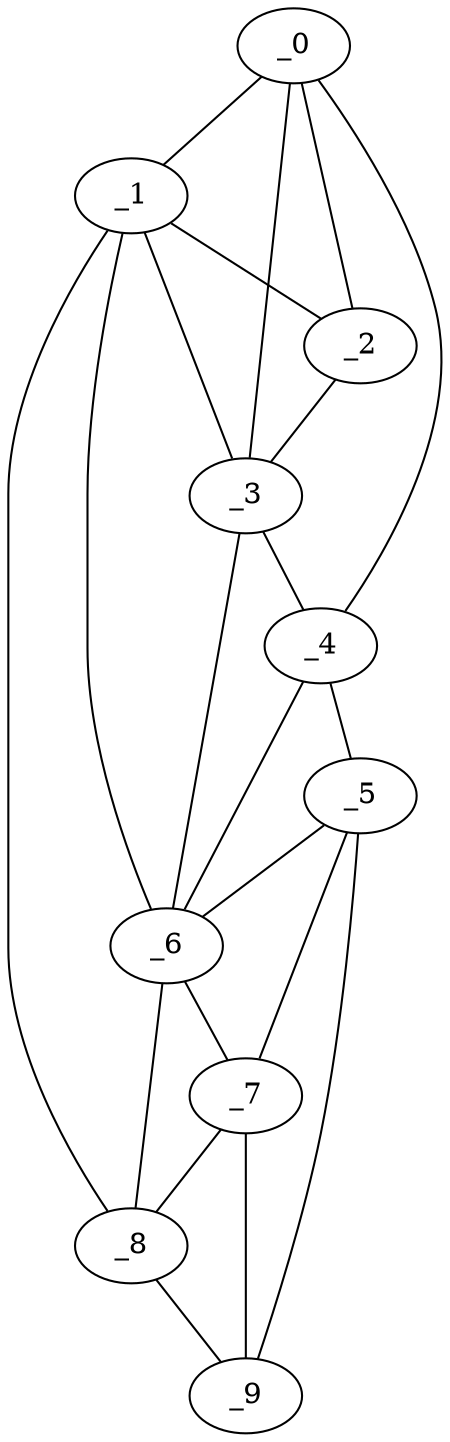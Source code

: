 graph "obj11__290.gxl" {
	_0	 [x=20,
		y=42];
	_1	 [x=31,
		y=26];
	_0 -- _1	 [valence=1];
	_2	 [x=32,
		y=37];
	_0 -- _2	 [valence=1];
	_3	 [x=38,
		y=44];
	_0 -- _3	 [valence=2];
	_4	 [x=54,
		y=48];
	_0 -- _4	 [valence=1];
	_1 -- _2	 [valence=2];
	_1 -- _3	 [valence=1];
	_6	 [x=68,
		y=22];
	_1 -- _6	 [valence=2];
	_8	 [x=99,
		y=18];
	_1 -- _8	 [valence=1];
	_2 -- _3	 [valence=2];
	_3 -- _4	 [valence=1];
	_3 -- _6	 [valence=1];
	_5	 [x=61,
		y=48];
	_4 -- _5	 [valence=1];
	_4 -- _6	 [valence=2];
	_5 -- _6	 [valence=2];
	_7	 [x=98,
		y=23];
	_5 -- _7	 [valence=2];
	_9	 [x=118,
		y=35];
	_5 -- _9	 [valence=1];
	_6 -- _7	 [valence=1];
	_6 -- _8	 [valence=2];
	_7 -- _8	 [valence=1];
	_7 -- _9	 [valence=2];
	_8 -- _9	 [valence=1];
}
